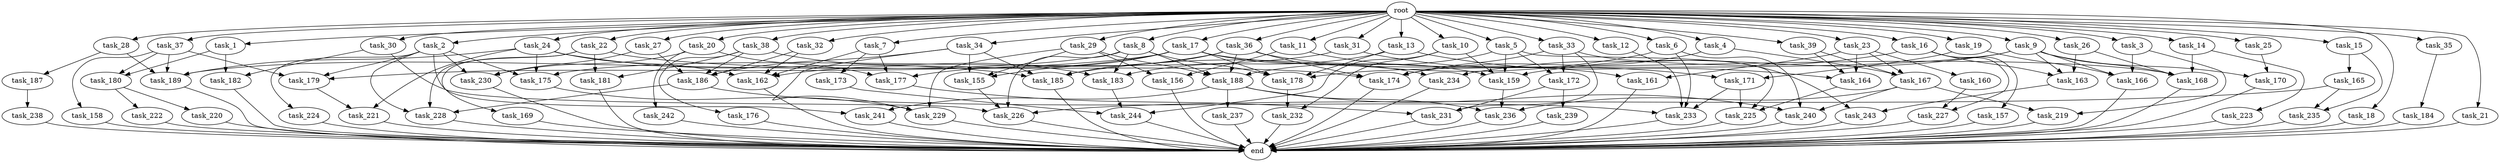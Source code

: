 digraph G {
  task_189 [size="2723009265.664000"];
  task_171 [size="1408749273.088000"];
  task_32 [size="1.024000"];
  task_220 [size="695784701.952000"];
  task_156 [size="773094113.280000"];
  task_27 [size="1.024000"];
  task_4 [size="1.024000"];
  task_2 [size="1.024000"];
  task_13 [size="1.024000"];
  task_224 [size="34359738.368000"];
  task_186 [size="644245094.400000"];
  task_177 [size="1864015806.464000"];
  task_228 [size="798863917.056000"];
  task_223 [size="858993459.200000"];
  task_6 [size="1.024000"];
  task_9 [size="1.024000"];
  task_175 [size="1443109011.456000"];
  task_241 [size="249108103.168000"];
  task_159 [size="1571958030.336000"];
  task_188 [size="2491081031.680000"];
  task_164 [size="2027224563.712000"];
  task_231 [size="670014898.176000"];
  task_158 [size="695784701.952000"];
  task_183 [size="1932735283.200000"];
  task_31 [size="1.024000"];
  task_234 [size="111669149.696000"];
  task_230 [size="420906795.008000"];
  task_16 [size="1.024000"];
  task_185 [size="2791728742.400000"];
  task_243 [size="1116691496.960000"];
  task_161 [size="936302870.528000"];
  task_170 [size="635655159.808000"];
  task_15 [size="1.024000"];
  task_10 [size="1.024000"];
  task_173 [size="695784701.952000"];
  task_29 [size="1.024000"];
  task_222 [size="695784701.952000"];
  task_240 [size="1211180777.472000"];
  task_162 [size="1726576852.992000"];
  task_155 [size="944892805.120000"];
  task_221 [size="996432412.672000"];
  task_237 [size="214748364.800000"];
  task_26 [size="1.024000"];
  task_25 [size="1.024000"];
  end [size="0.000000"];
  task_227 [size="498216206.336000"];
  task_169 [size="549755813.888000"];
  task_7 [size="1.024000"];
  task_235 [size="292057776.128000"];
  task_180 [size="1005022347.264000"];
  task_18 [size="1.024000"];
  task_12 [size="1.024000"];
  task_36 [size="1.024000"];
  task_33 [size="1.024000"];
  task_182 [size="523986010.112000"];
  task_14 [size="1.024000"];
  task_242 [size="309237645.312000"];
  task_24 [size="1.024000"];
  task_229 [size="944892805.120000"];
  task_236 [size="901943132.160000"];
  task_167 [size="1717986918.400000"];
  task_184 [size="858993459.200000"];
  task_174 [size="2379411881.984000"];
  task_21 [size="1.024000"];
  task_37 [size="1.024000"];
  task_244 [size="1151051235.328000"];
  task_187 [size="309237645.312000"];
  task_23 [size="1.024000"];
  task_176 [size="214748364.800000"];
  root [size="0.000000"];
  task_5 [size="1.024000"];
  task_11 [size="1.024000"];
  task_219 [size="274877906.944000"];
  task_179 [size="764504178.688000"];
  task_3 [size="1.024000"];
  task_166 [size="1417339207.680000"];
  task_239 [size="214748364.800000"];
  task_225 [size="1047972020.224000"];
  task_39 [size="1.024000"];
  task_232 [size="1073741824.000000"];
  task_22 [size="1.024000"];
  task_28 [size="1.024000"];
  task_165 [size="77309411.328000"];
  task_34 [size="1.024000"];
  task_233 [size="1760936591.360000"];
  task_226 [size="1322849927.168000"];
  task_17 [size="1.024000"];
  task_168 [size="1348619730.944000"];
  task_20 [size="1.024000"];
  task_178 [size="2173253451.776000"];
  task_157 [size="77309411.328000"];
  task_1 [size="1.024000"];
  task_160 [size="858993459.200000"];
  task_181 [size="764504178.688000"];
  task_172 [size="498216206.336000"];
  task_35 [size="1.024000"];
  task_163 [size="532575944.704000"];
  task_30 [size="1.024000"];
  task_38 [size="1.024000"];
  task_238 [size="309237645.312000"];
  task_8 [size="1.024000"];
  task_19 [size="1.024000"];

  task_189 -> end [size="1.000000"];
  task_171 -> task_233 [size="536870912.000000"];
  task_171 -> task_225 [size="536870912.000000"];
  task_32 -> task_186 [size="134217728.000000"];
  task_32 -> task_162 [size="134217728.000000"];
  task_220 -> end [size="1.000000"];
  task_156 -> end [size="1.000000"];
  task_27 -> task_230 [size="75497472.000000"];
  task_27 -> task_186 [size="75497472.000000"];
  task_4 -> task_167 [size="536870912.000000"];
  task_4 -> task_174 [size="536870912.000000"];
  task_2 -> task_230 [size="33554432.000000"];
  task_2 -> task_241 [size="33554432.000000"];
  task_2 -> task_179 [size="33554432.000000"];
  task_2 -> task_175 [size="33554432.000000"];
  task_2 -> task_224 [size="33554432.000000"];
  task_2 -> task_228 [size="33554432.000000"];
  task_13 -> task_183 [size="838860800.000000"];
  task_13 -> task_164 [size="838860800.000000"];
  task_13 -> task_178 [size="838860800.000000"];
  task_224 -> end [size="1.000000"];
  task_186 -> task_233 [size="209715200.000000"];
  task_186 -> task_228 [size="209715200.000000"];
  task_177 -> task_231 [size="33554432.000000"];
  task_228 -> end [size="1.000000"];
  task_223 -> end [size="1.000000"];
  task_6 -> task_240 [size="838860800.000000"];
  task_6 -> task_185 [size="838860800.000000"];
  task_6 -> task_233 [size="838860800.000000"];
  task_9 -> task_163 [size="411041792.000000"];
  task_9 -> task_168 [size="411041792.000000"];
  task_9 -> task_170 [size="411041792.000000"];
  task_9 -> task_159 [size="411041792.000000"];
  task_9 -> task_166 [size="411041792.000000"];
  task_9 -> task_178 [size="411041792.000000"];
  task_175 -> task_229 [size="33554432.000000"];
  task_241 -> end [size="1.000000"];
  task_159 -> task_236 [size="536870912.000000"];
  task_188 -> task_240 [size="209715200.000000"];
  task_188 -> task_237 [size="209715200.000000"];
  task_188 -> task_241 [size="209715200.000000"];
  task_188 -> task_236 [size="209715200.000000"];
  task_164 -> task_225 [size="411041792.000000"];
  task_231 -> end [size="1.000000"];
  task_158 -> end [size="1.000000"];
  task_183 -> task_244 [size="75497472.000000"];
  task_31 -> task_175 [size="536870912.000000"];
  task_31 -> task_171 [size="536870912.000000"];
  task_234 -> end [size="1.000000"];
  task_230 -> end [size="1.000000"];
  task_16 -> task_227 [size="75497472.000000"];
  task_16 -> task_157 [size="75497472.000000"];
  task_16 -> task_163 [size="75497472.000000"];
  task_16 -> task_234 [size="75497472.000000"];
  task_185 -> end [size="1.000000"];
  task_243 -> end [size="1.000000"];
  task_161 -> end [size="1.000000"];
  task_170 -> end [size="1.000000"];
  task_15 -> task_235 [size="75497472.000000"];
  task_15 -> task_165 [size="75497472.000000"];
  task_10 -> task_232 [size="209715200.000000"];
  task_10 -> task_159 [size="209715200.000000"];
  task_10 -> task_244 [size="209715200.000000"];
  task_173 -> task_244 [size="838860800.000000"];
  task_29 -> task_155 [size="679477248.000000"];
  task_29 -> task_156 [size="679477248.000000"];
  task_29 -> task_188 [size="679477248.000000"];
  task_29 -> task_229 [size="679477248.000000"];
  task_222 -> end [size="1.000000"];
  task_240 -> end [size="1.000000"];
  task_162 -> end [size="1.000000"];
  task_155 -> task_226 [size="33554432.000000"];
  task_221 -> end [size="1.000000"];
  task_237 -> end [size="1.000000"];
  task_26 -> task_163 [size="33554432.000000"];
  task_26 -> task_168 [size="33554432.000000"];
  task_25 -> task_170 [size="209715200.000000"];
  task_227 -> end [size="1.000000"];
  task_169 -> end [size="1.000000"];
  task_7 -> task_162 [size="679477248.000000"];
  task_7 -> task_173 [size="679477248.000000"];
  task_7 -> task_177 [size="679477248.000000"];
  task_235 -> end [size="1.000000"];
  task_180 -> task_220 [size="679477248.000000"];
  task_180 -> task_222 [size="679477248.000000"];
  task_18 -> end [size="1.000000"];
  task_12 -> task_233 [size="134217728.000000"];
  task_36 -> task_185 [size="838860800.000000"];
  task_36 -> task_174 [size="838860800.000000"];
  task_36 -> task_159 [size="838860800.000000"];
  task_36 -> task_188 [size="838860800.000000"];
  task_36 -> task_177 [size="838860800.000000"];
  task_33 -> task_243 [size="411041792.000000"];
  task_33 -> task_231 [size="411041792.000000"];
  task_33 -> task_172 [size="411041792.000000"];
  task_33 -> task_174 [size="411041792.000000"];
  task_182 -> end [size="1.000000"];
  task_14 -> task_223 [size="838860800.000000"];
  task_14 -> task_168 [size="838860800.000000"];
  task_242 -> end [size="1.000000"];
  task_24 -> task_175 [size="838860800.000000"];
  task_24 -> task_189 [size="838860800.000000"];
  task_24 -> task_185 [size="838860800.000000"];
  task_24 -> task_221 [size="838860800.000000"];
  task_24 -> task_162 [size="838860800.000000"];
  task_229 -> end [size="1.000000"];
  task_236 -> end [size="1.000000"];
  task_167 -> task_240 [size="134217728.000000"];
  task_167 -> task_219 [size="134217728.000000"];
  task_167 -> task_236 [size="134217728.000000"];
  task_184 -> end [size="1.000000"];
  task_174 -> end [size="1.000000"];
  task_21 -> end [size="1.000000"];
  task_37 -> task_189 [size="679477248.000000"];
  task_37 -> task_180 [size="679477248.000000"];
  task_37 -> task_179 [size="679477248.000000"];
  task_37 -> task_158 [size="679477248.000000"];
  task_244 -> end [size="1.000000"];
  task_187 -> task_238 [size="301989888.000000"];
  task_23 -> task_161 [size="838860800.000000"];
  task_23 -> task_160 [size="838860800.000000"];
  task_23 -> task_164 [size="838860800.000000"];
  task_23 -> task_167 [size="838860800.000000"];
  task_176 -> end [size="1.000000"];
  root -> task_12 [size="1.000000"];
  root -> task_36 [size="1.000000"];
  root -> task_16 [size="1.000000"];
  root -> task_9 [size="1.000000"];
  root -> task_39 [size="1.000000"];
  root -> task_11 [size="1.000000"];
  root -> task_22 [size="1.000000"];
  root -> task_7 [size="1.000000"];
  root -> task_33 [size="1.000000"];
  root -> task_28 [size="1.000000"];
  root -> task_4 [size="1.000000"];
  root -> task_34 [size="1.000000"];
  root -> task_2 [size="1.000000"];
  root -> task_15 [size="1.000000"];
  root -> task_10 [size="1.000000"];
  root -> task_29 [size="1.000000"];
  root -> task_21 [size="1.000000"];
  root -> task_17 [size="1.000000"];
  root -> task_18 [size="1.000000"];
  root -> task_27 [size="1.000000"];
  root -> task_20 [size="1.000000"];
  root -> task_23 [size="1.000000"];
  root -> task_6 [size="1.000000"];
  root -> task_32 [size="1.000000"];
  root -> task_5 [size="1.000000"];
  root -> task_37 [size="1.000000"];
  root -> task_26 [size="1.000000"];
  root -> task_25 [size="1.000000"];
  root -> task_8 [size="1.000000"];
  root -> task_35 [size="1.000000"];
  root -> task_13 [size="1.000000"];
  root -> task_30 [size="1.000000"];
  root -> task_19 [size="1.000000"];
  root -> task_1 [size="1.000000"];
  root -> task_38 [size="1.000000"];
  root -> task_24 [size="1.000000"];
  root -> task_3 [size="1.000000"];
  root -> task_31 [size="1.000000"];
  root -> task_14 [size="1.000000"];
  task_5 -> task_172 [size="75497472.000000"];
  task_5 -> task_225 [size="75497472.000000"];
  task_5 -> task_188 [size="75497472.000000"];
  task_5 -> task_159 [size="75497472.000000"];
  task_11 -> task_161 [size="75497472.000000"];
  task_11 -> task_156 [size="75497472.000000"];
  task_219 -> end [size="1.000000"];
  task_179 -> task_221 [size="134217728.000000"];
  task_3 -> task_219 [size="134217728.000000"];
  task_3 -> task_166 [size="134217728.000000"];
  task_166 -> end [size="1.000000"];
  task_239 -> end [size="1.000000"];
  task_225 -> end [size="1.000000"];
  task_39 -> task_167 [size="301989888.000000"];
  task_39 -> task_164 [size="301989888.000000"];
  task_232 -> end [size="1.000000"];
  task_22 -> task_169 [size="536870912.000000"];
  task_22 -> task_181 [size="536870912.000000"];
  task_22 -> task_174 [size="536870912.000000"];
  task_22 -> task_228 [size="536870912.000000"];
  task_28 -> task_187 [size="301989888.000000"];
  task_28 -> task_189 [size="301989888.000000"];
  task_165 -> task_235 [size="209715200.000000"];
  task_165 -> task_226 [size="209715200.000000"];
  task_34 -> task_185 [size="209715200.000000"];
  task_34 -> task_186 [size="209715200.000000"];
  task_34 -> task_155 [size="209715200.000000"];
  task_34 -> task_229 [size="209715200.000000"];
  task_233 -> end [size="1.000000"];
  task_226 -> end [size="1.000000"];
  task_17 -> task_162 [size="33554432.000000"];
  task_17 -> task_155 [size="33554432.000000"];
  task_17 -> task_234 [size="33554432.000000"];
  task_17 -> task_178 [size="33554432.000000"];
  task_17 -> task_168 [size="33554432.000000"];
  task_17 -> task_179 [size="33554432.000000"];
  task_168 -> end [size="1.000000"];
  task_20 -> task_230 [size="301989888.000000"];
  task_20 -> task_242 [size="301989888.000000"];
  task_20 -> task_177 [size="301989888.000000"];
  task_178 -> task_232 [size="838860800.000000"];
  task_157 -> end [size="1.000000"];
  task_1 -> task_180 [size="301989888.000000"];
  task_1 -> task_182 [size="301989888.000000"];
  task_160 -> task_227 [size="411041792.000000"];
  task_181 -> end [size="1.000000"];
  task_172 -> task_231 [size="209715200.000000"];
  task_172 -> task_239 [size="209715200.000000"];
  task_35 -> task_184 [size="838860800.000000"];
  task_163 -> task_243 [size="679477248.000000"];
  task_30 -> task_182 [size="209715200.000000"];
  task_30 -> task_226 [size="209715200.000000"];
  task_38 -> task_176 [size="209715200.000000"];
  task_38 -> task_183 [size="209715200.000000"];
  task_38 -> task_186 [size="209715200.000000"];
  task_38 -> task_181 [size="209715200.000000"];
  task_238 -> end [size="1.000000"];
  task_8 -> task_189 [size="838860800.000000"];
  task_8 -> task_178 [size="838860800.000000"];
  task_8 -> task_183 [size="838860800.000000"];
  task_8 -> task_188 [size="838860800.000000"];
  task_8 -> task_226 [size="838860800.000000"];
  task_19 -> task_166 [size="838860800.000000"];
  task_19 -> task_171 [size="838860800.000000"];
}
